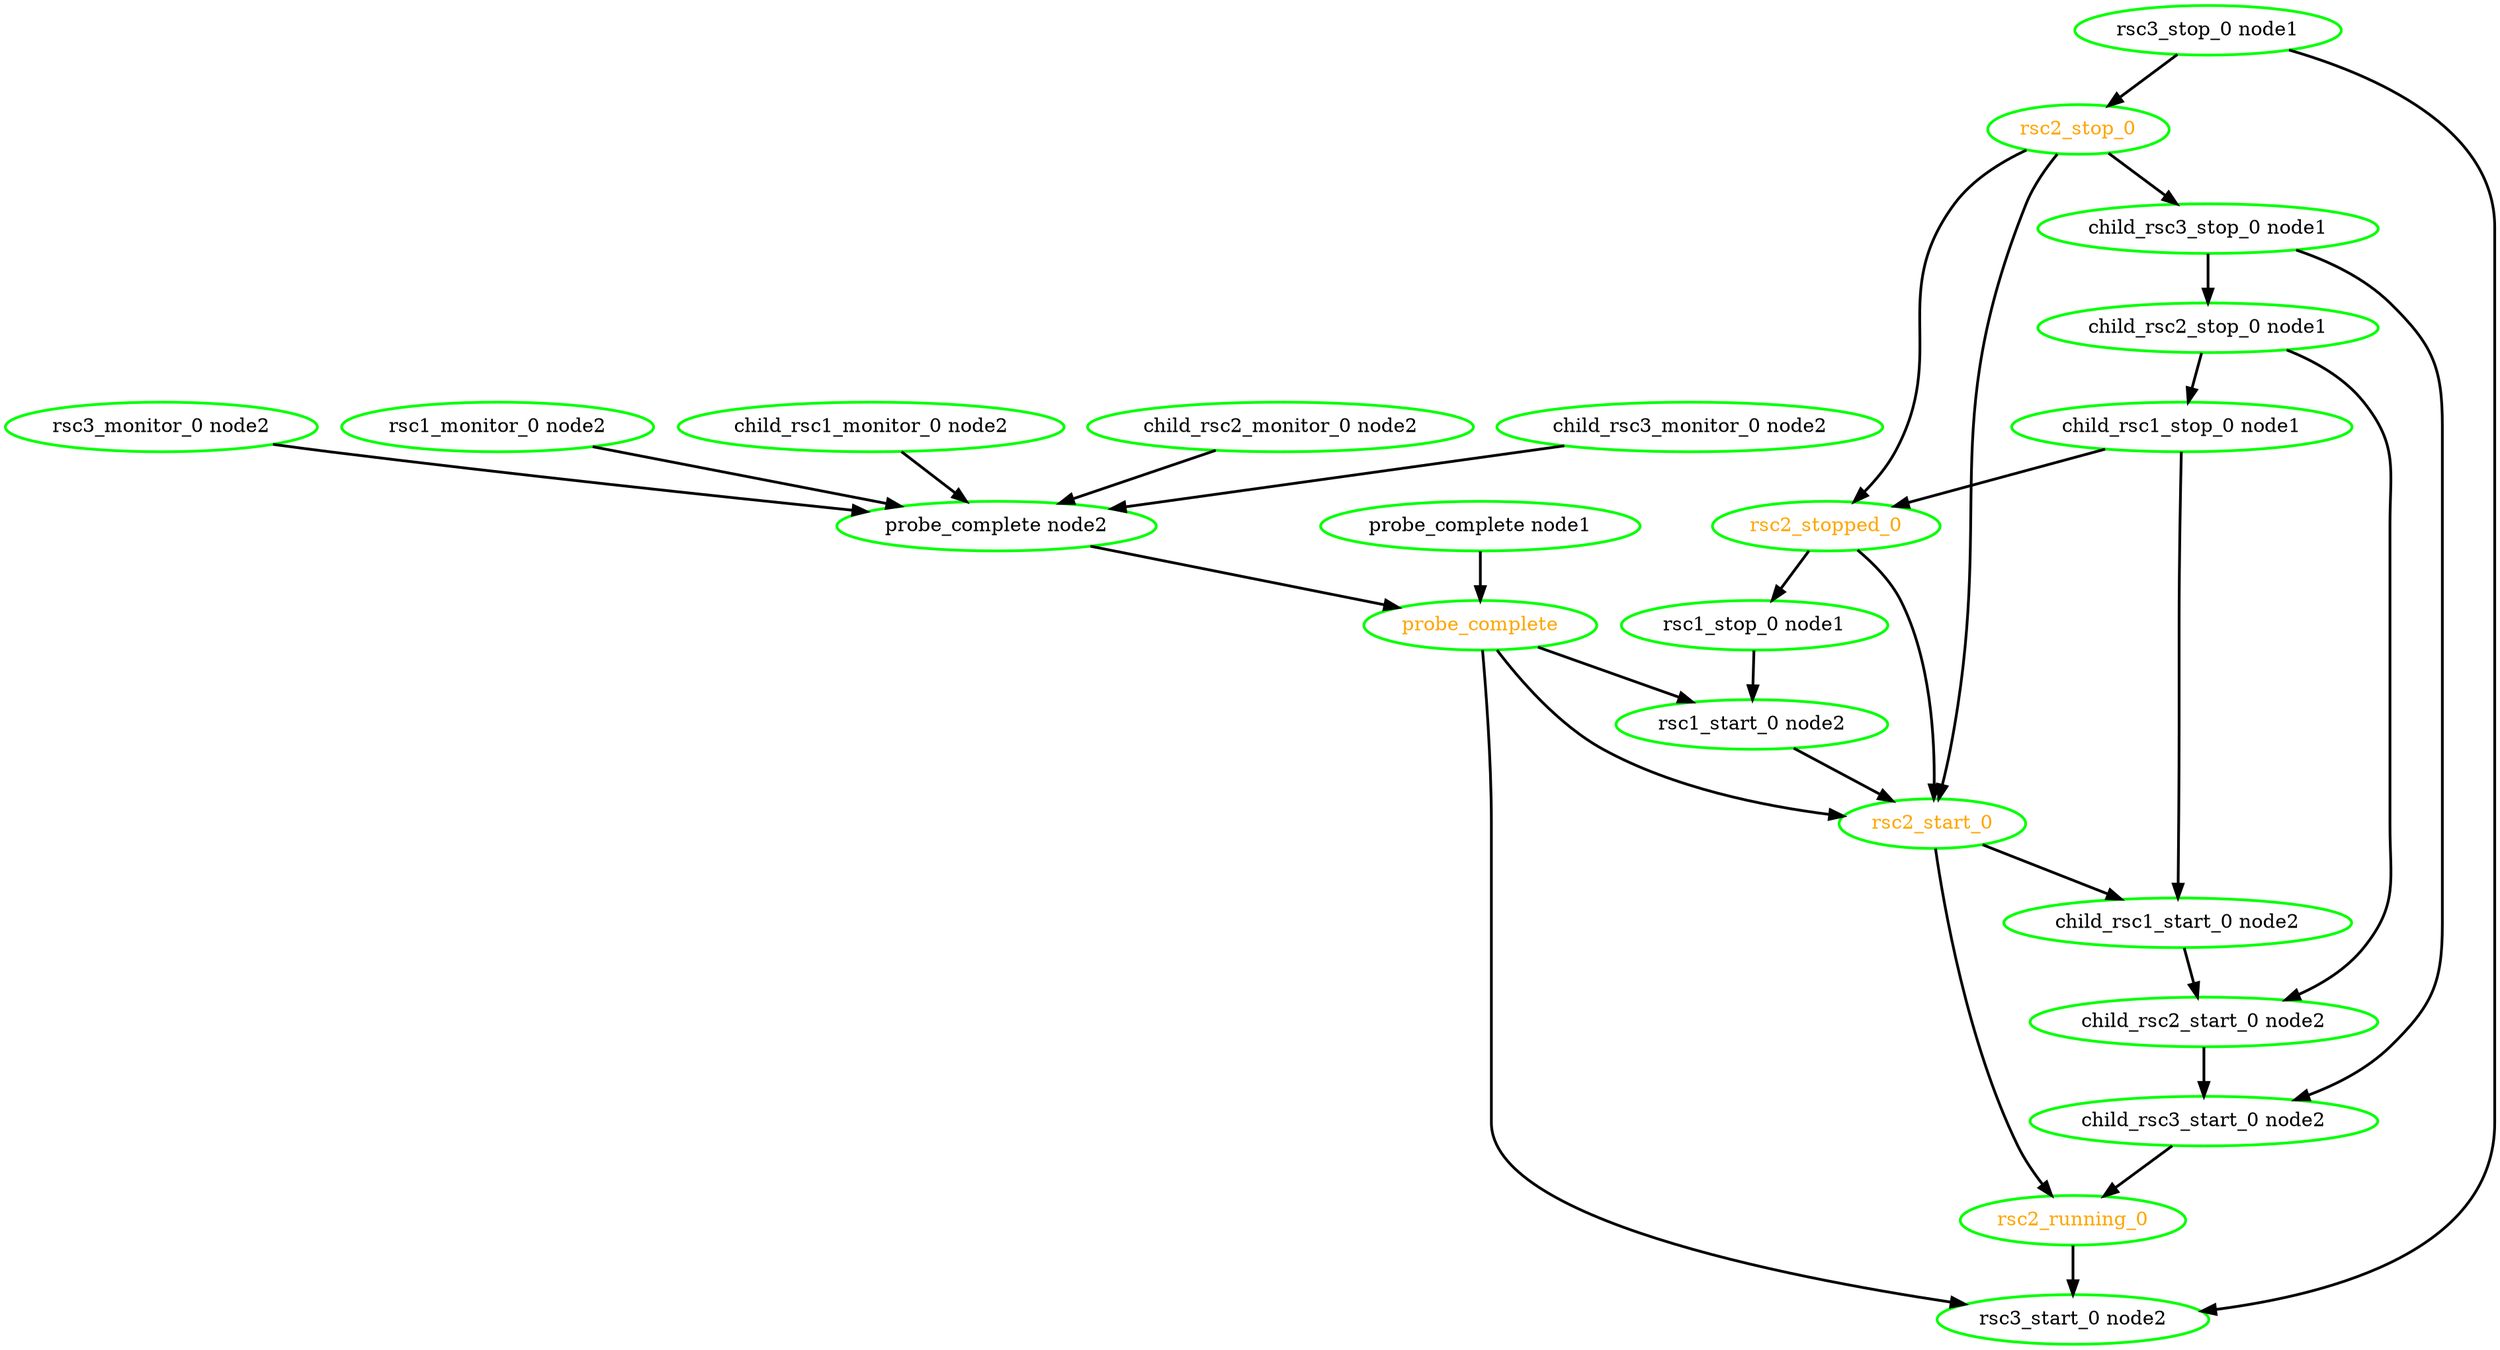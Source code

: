 digraph "g" {
	size = "30,30"
"probe_complete" [ style=bold color="green" fontcolor="orange" ]
"probe_complete node1" [ style=bold color="green" fontcolor="black" ]
"probe_complete node2" [ style=bold color="green" fontcolor="black" ]
"rsc1_monitor_0 node2" [ style=bold color="green" fontcolor="black" ]
"child_rsc1_monitor_0 node2" [ style=bold color="green" fontcolor="black" ]
"child_rsc2_monitor_0 node2" [ style=bold color="green" fontcolor="black" ]
"child_rsc3_monitor_0 node2" [ style=bold color="green" fontcolor="black" ]
"rsc3_monitor_0 node2" [ style=bold color="green" fontcolor="black" ]
"rsc1_stop_0 node1" [ style=bold color="green" fontcolor="black" ]
"rsc1_start_0 node2" [ style=bold color="green" fontcolor="black" ]
"child_rsc1_stop_0 node1" [ style=bold color="green" fontcolor="black" ]
"child_rsc1_start_0 node2" [ style=bold color="green" fontcolor="black" ]
"child_rsc2_stop_0 node1" [ style=bold color="green" fontcolor="black" ]
"child_rsc2_start_0 node2" [ style=bold color="green" fontcolor="black" ]
"child_rsc3_stop_0 node1" [ style=bold color="green" fontcolor="black" ]
"child_rsc3_start_0 node2" [ style=bold color="green" fontcolor="black" ]
"rsc2_start_0" [ style=bold color="green" fontcolor="orange" ]
"rsc2_running_0" [ style=bold color="green" fontcolor="orange" ]
"rsc2_stop_0" [ style=bold color="green" fontcolor="orange" ]
"rsc2_stopped_0" [ style=bold color="green" fontcolor="orange" ]
"rsc3_stop_0 node1" [ style=bold color="green" fontcolor="black" ]
"rsc3_start_0 node2" [ style=bold color="green" fontcolor="black" ]
"probe_complete node1" -> "probe_complete" [ style = bold]
"probe_complete node2" -> "probe_complete" [ style = bold]
"rsc1_monitor_0 node2" -> "probe_complete node2" [ style = bold]
"child_rsc1_monitor_0 node2" -> "probe_complete node2" [ style = bold]
"child_rsc2_monitor_0 node2" -> "probe_complete node2" [ style = bold]
"child_rsc3_monitor_0 node2" -> "probe_complete node2" [ style = bold]
"rsc3_monitor_0 node2" -> "probe_complete node2" [ style = bold]
"rsc2_stopped_0" -> "rsc1_stop_0 node1" [ style = bold]
"probe_complete" -> "rsc1_start_0 node2" [ style = bold]
"rsc1_stop_0 node1" -> "rsc1_start_0 node2" [ style = bold]
"child_rsc2_stop_0 node1" -> "child_rsc1_stop_0 node1" [ style = bold]
"child_rsc1_stop_0 node1" -> "child_rsc1_start_0 node2" [ style = bold]
"rsc2_start_0" -> "child_rsc1_start_0 node2" [ style = bold]
"child_rsc3_stop_0 node1" -> "child_rsc2_stop_0 node1" [ style = bold]
"child_rsc1_start_0 node2" -> "child_rsc2_start_0 node2" [ style = bold]
"child_rsc2_stop_0 node1" -> "child_rsc2_start_0 node2" [ style = bold]
"rsc2_stop_0" -> "child_rsc3_stop_0 node1" [ style = bold]
"child_rsc2_start_0 node2" -> "child_rsc3_start_0 node2" [ style = bold]
"child_rsc3_stop_0 node1" -> "child_rsc3_start_0 node2" [ style = bold]
"probe_complete" -> "rsc2_start_0" [ style = bold]
"rsc1_start_0 node2" -> "rsc2_start_0" [ style = bold]
"rsc2_stop_0" -> "rsc2_start_0" [ style = bold]
"rsc2_stopped_0" -> "rsc2_start_0" [ style = bold]
"child_rsc3_start_0 node2" -> "rsc2_running_0" [ style = bold]
"rsc2_start_0" -> "rsc2_running_0" [ style = bold]
"rsc3_stop_0 node1" -> "rsc2_stop_0" [ style = bold]
"child_rsc1_stop_0 node1" -> "rsc2_stopped_0" [ style = bold]
"rsc2_stop_0" -> "rsc2_stopped_0" [ style = bold]
"probe_complete" -> "rsc3_start_0 node2" [ style = bold]
"rsc2_running_0" -> "rsc3_start_0 node2" [ style = bold]
"rsc3_stop_0 node1" -> "rsc3_start_0 node2" [ style = bold]
}
